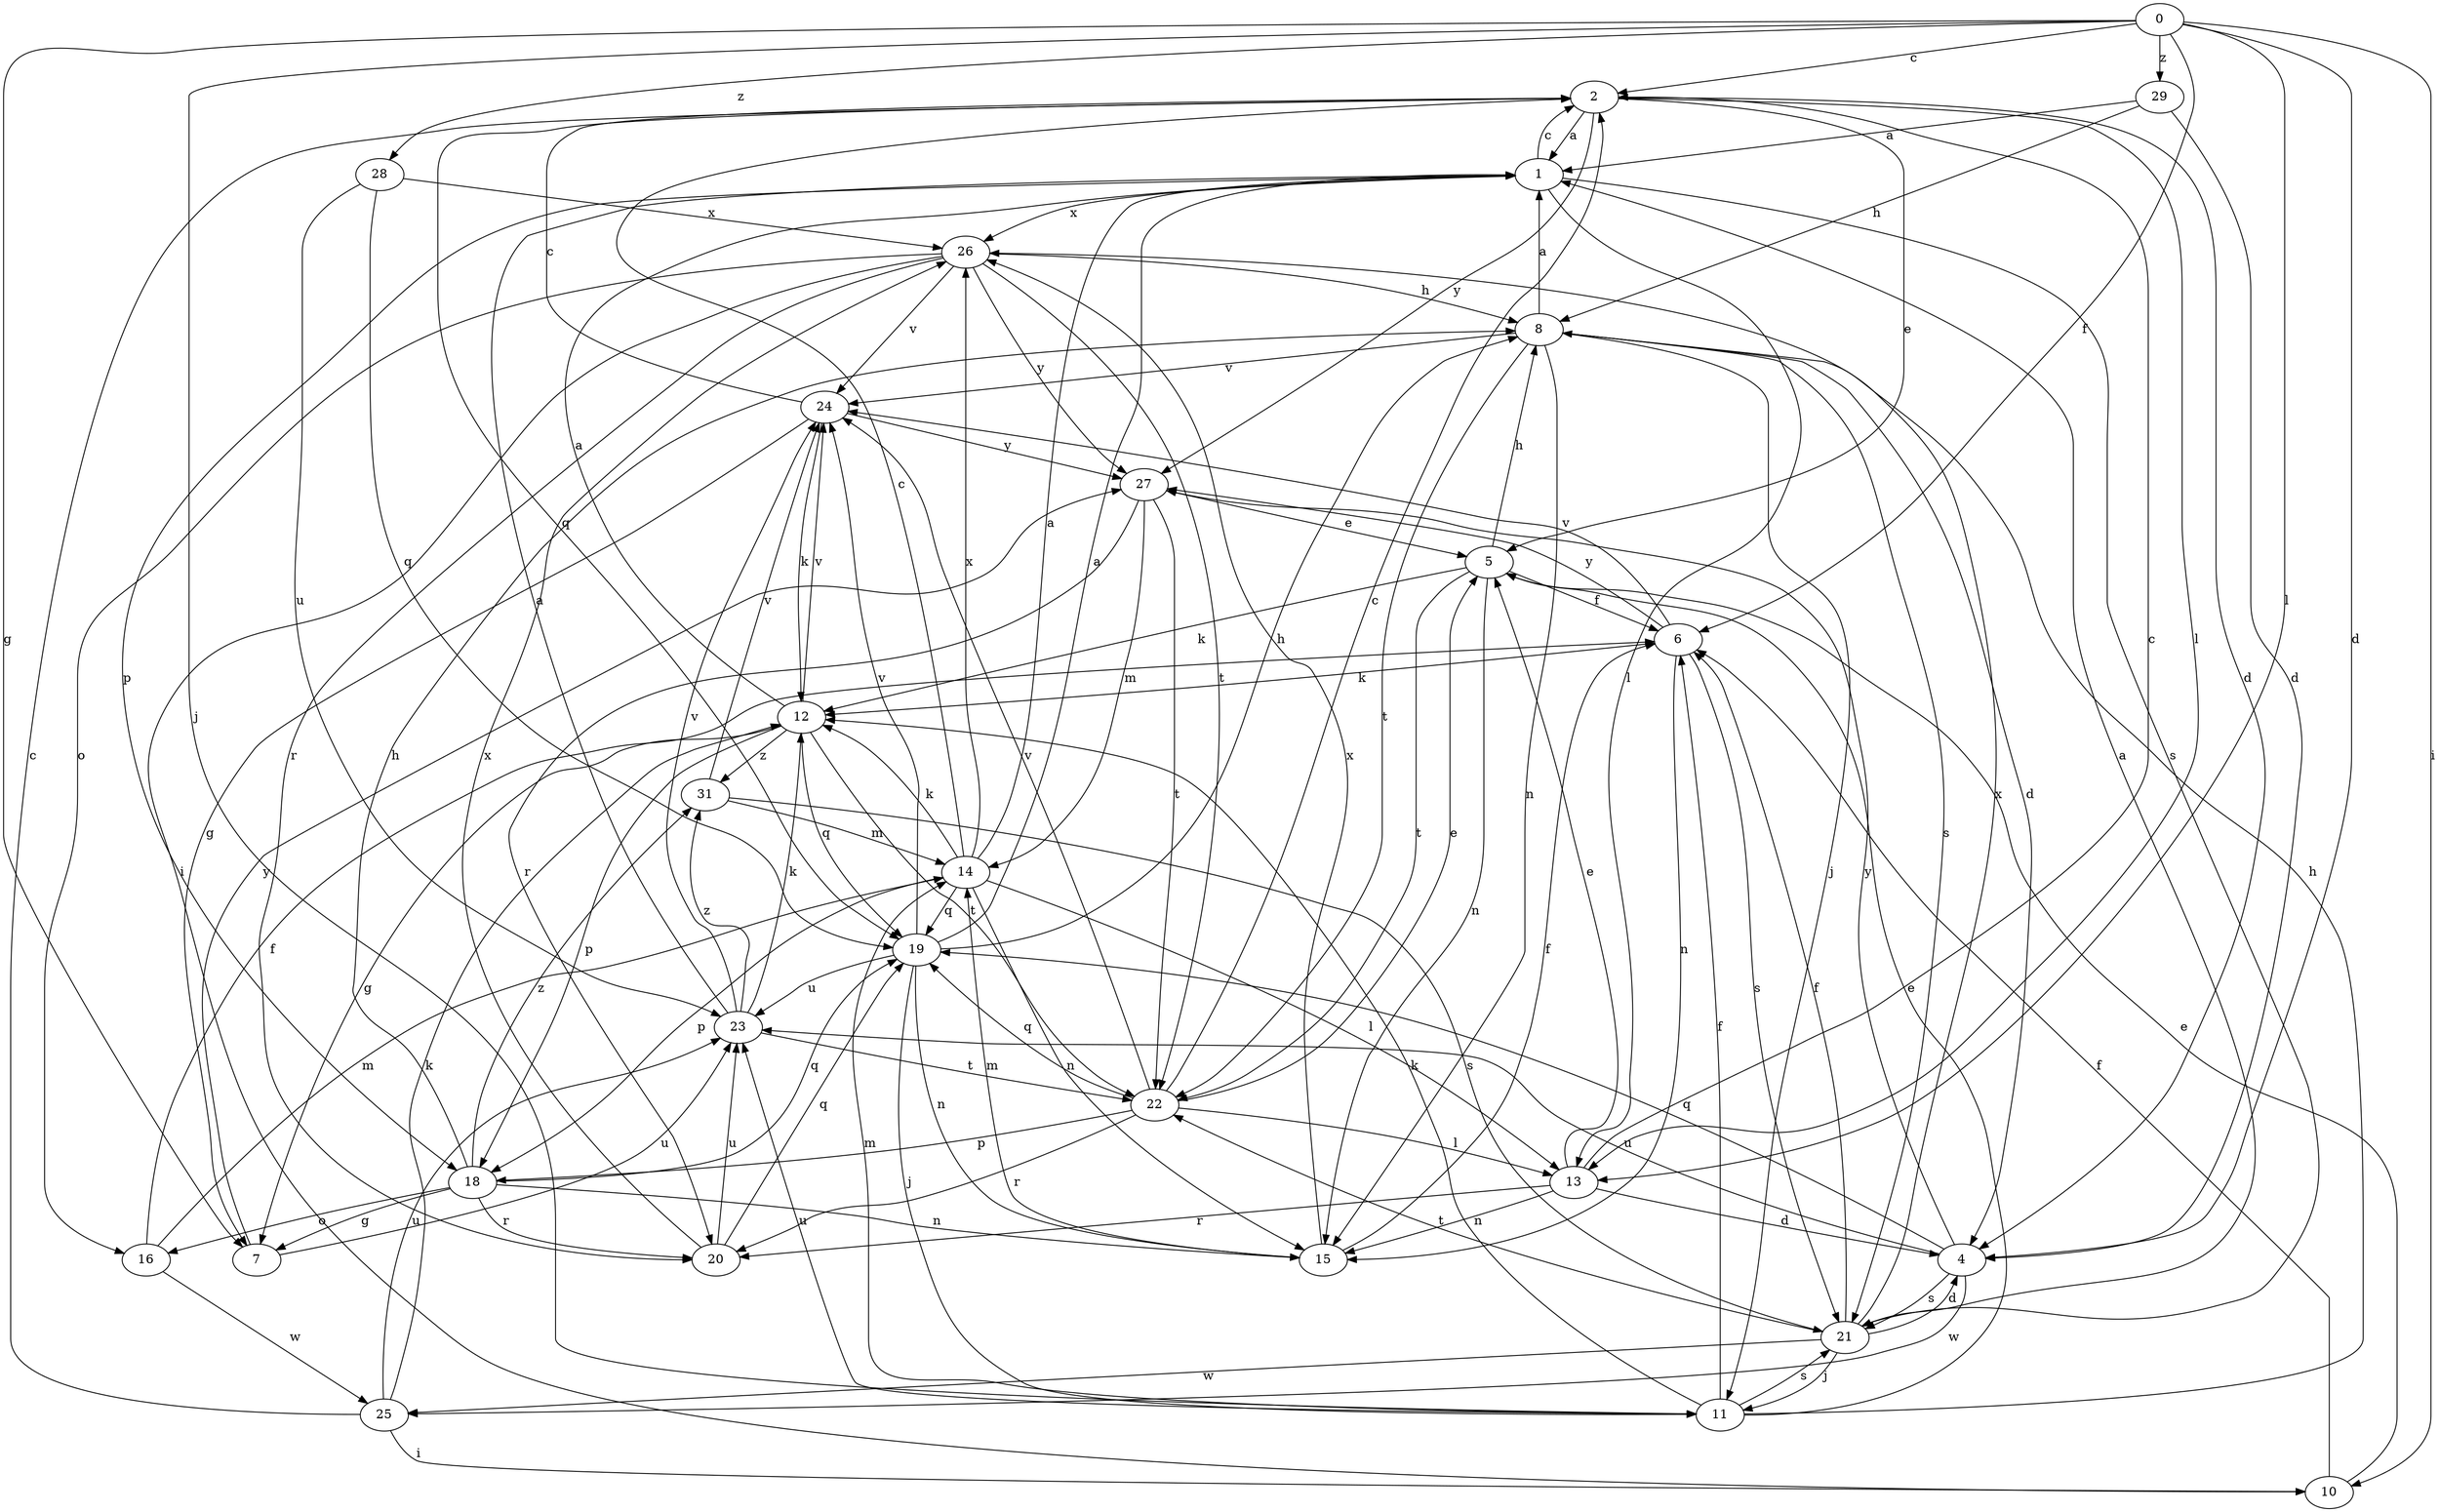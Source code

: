 strict digraph  {
0;
1;
2;
4;
5;
6;
7;
8;
10;
11;
12;
13;
14;
15;
16;
18;
19;
20;
21;
22;
23;
24;
25;
26;
27;
28;
29;
31;
0 -> 2  [label=c];
0 -> 4  [label=d];
0 -> 6  [label=f];
0 -> 7  [label=g];
0 -> 10  [label=i];
0 -> 11  [label=j];
0 -> 13  [label=l];
0 -> 28  [label=z];
0 -> 29  [label=z];
1 -> 2  [label=c];
1 -> 13  [label=l];
1 -> 18  [label=p];
1 -> 21  [label=s];
1 -> 26  [label=x];
2 -> 1  [label=a];
2 -> 4  [label=d];
2 -> 5  [label=e];
2 -> 13  [label=l];
2 -> 19  [label=q];
2 -> 27  [label=y];
4 -> 19  [label=q];
4 -> 21  [label=s];
4 -> 23  [label=u];
4 -> 25  [label=w];
4 -> 27  [label=y];
5 -> 6  [label=f];
5 -> 8  [label=h];
5 -> 12  [label=k];
5 -> 15  [label=n];
5 -> 22  [label=t];
6 -> 12  [label=k];
6 -> 15  [label=n];
6 -> 21  [label=s];
6 -> 24  [label=v];
6 -> 27  [label=y];
7 -> 23  [label=u];
7 -> 27  [label=y];
8 -> 1  [label=a];
8 -> 4  [label=d];
8 -> 11  [label=j];
8 -> 15  [label=n];
8 -> 21  [label=s];
8 -> 22  [label=t];
8 -> 24  [label=v];
10 -> 5  [label=e];
10 -> 6  [label=f];
11 -> 5  [label=e];
11 -> 6  [label=f];
11 -> 8  [label=h];
11 -> 12  [label=k];
11 -> 14  [label=m];
11 -> 21  [label=s];
11 -> 23  [label=u];
12 -> 1  [label=a];
12 -> 7  [label=g];
12 -> 18  [label=p];
12 -> 19  [label=q];
12 -> 22  [label=t];
12 -> 24  [label=v];
12 -> 31  [label=z];
13 -> 2  [label=c];
13 -> 4  [label=d];
13 -> 5  [label=e];
13 -> 15  [label=n];
13 -> 20  [label=r];
14 -> 1  [label=a];
14 -> 2  [label=c];
14 -> 12  [label=k];
14 -> 13  [label=l];
14 -> 15  [label=n];
14 -> 18  [label=p];
14 -> 19  [label=q];
14 -> 26  [label=x];
15 -> 6  [label=f];
15 -> 14  [label=m];
15 -> 26  [label=x];
16 -> 6  [label=f];
16 -> 14  [label=m];
16 -> 25  [label=w];
18 -> 7  [label=g];
18 -> 8  [label=h];
18 -> 15  [label=n];
18 -> 16  [label=o];
18 -> 19  [label=q];
18 -> 20  [label=r];
18 -> 31  [label=z];
19 -> 1  [label=a];
19 -> 8  [label=h];
19 -> 11  [label=j];
19 -> 15  [label=n];
19 -> 23  [label=u];
19 -> 24  [label=v];
20 -> 19  [label=q];
20 -> 23  [label=u];
20 -> 26  [label=x];
21 -> 1  [label=a];
21 -> 4  [label=d];
21 -> 6  [label=f];
21 -> 11  [label=j];
21 -> 22  [label=t];
21 -> 25  [label=w];
21 -> 26  [label=x];
22 -> 2  [label=c];
22 -> 5  [label=e];
22 -> 13  [label=l];
22 -> 18  [label=p];
22 -> 19  [label=q];
22 -> 20  [label=r];
22 -> 24  [label=v];
23 -> 1  [label=a];
23 -> 12  [label=k];
23 -> 22  [label=t];
23 -> 24  [label=v];
23 -> 31  [label=z];
24 -> 2  [label=c];
24 -> 7  [label=g];
24 -> 12  [label=k];
24 -> 27  [label=y];
25 -> 2  [label=c];
25 -> 10  [label=i];
25 -> 12  [label=k];
25 -> 23  [label=u];
26 -> 8  [label=h];
26 -> 10  [label=i];
26 -> 16  [label=o];
26 -> 20  [label=r];
26 -> 22  [label=t];
26 -> 24  [label=v];
26 -> 27  [label=y];
27 -> 5  [label=e];
27 -> 14  [label=m];
27 -> 20  [label=r];
27 -> 22  [label=t];
28 -> 19  [label=q];
28 -> 23  [label=u];
28 -> 26  [label=x];
29 -> 1  [label=a];
29 -> 4  [label=d];
29 -> 8  [label=h];
31 -> 14  [label=m];
31 -> 21  [label=s];
31 -> 24  [label=v];
}
